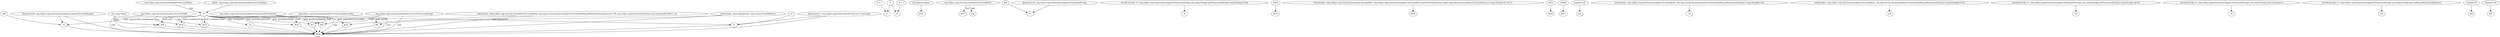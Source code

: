 digraph g {
0[label="r0"]
1[label="r1"]
0->1[label="field: supportedSecurityManager"]
2[label="$r16"]
0->2[label="field: condAdminTable"]
3[label="$r15"]
4[label="$r20"]
3->4[label=""]
5[label="java.lang.Object"]
6[label="$r8"]
5->6[label="type"]
7[label="@parameter1: org.eclipse.osgi.framework.internal.core.Framework"]
8[label="r2"]
7->8[label=""]
9[label="$r21"]
0->9[label="field: permAdminDefaults"]
10[label="i3 + 1"]
11[label="i3"]
10->11[label=""]
12[label="@caughtexception"]
13[label="$r22"]
12->13[label=""]
6->4[label=""]
14[label="$r7"]
0->14[label="field: permAdminTable"]
15[label="org.eclipse.osgi.internal.permadmin.SecurityRow[]"]
16[label="$r17"]
15->16[label="type"]
17[label="org.eclipse.osgi.internal.permadmin.SecurePermissionStorage"]
18[label="$r9"]
17->18[label="type"]
18->4[label=""]
0->8[label="field: framework"]
19[label="staticinvoke <org.eclipse.osgi.internal.permadmin.SecurityAdmin: org.osgi.service.permissionadmin.PermissionInfo[] getPermissionInfos(java.net.URL,org.eclipse.osgi.framework.internal.core.Framework)>($r11, r2)"]
19->4[label=""]
20[label="$r12"]
19->20[label=""]
21[label="0"]
21->11[label=""]
22[label="r26"]
15->22[label="type"]
23[label="i5"]
21->23[label=""]
24[label="org.eclipse.osgi.internal.permadmin.PermissionInfoCollection"]
24->4[label="type"]
25[label="$r5"]
26[label="r3"]
25->26[label=""]
0->20[label="field: impliedPermissionInfos"]
24->9[label="type"]
27[label="$l0"]
0->27[label="field: nextID"]
28[label="interfaceinvoke r3.<org.eclipse.osgi.framework.adaptor.PermissionStorage: java.lang.String[] getPermissionData(java.lang.String)>(null)"]
29[label="r4"]
28->29[label=""]
5->4[label="type"]
30[label="i5 + 1"]
30->23[label=""]
0->3[label="field: condAdminTable"]
31[label="0L"]
31->4[label=""]
32[label="r6[i3]"]
33[label="$r19"]
32->33[label=""]
9->4[label=""]
0->6[label="field: lock"]
34[label="staticinvoke <org.eclipse.osgi.internal.permadmin.SecurityRow: org.eclipse.osgi.internal.permadmin.SecurityRow createSecurityRow(org.eclipse.osgi.internal.permadmin.SecurityAdmin,java.lang.String)>(r0, $r13)"]
35[label="$r14"]
34->35[label=""]
27->4[label=""]
36[label="r6[i3]"]
37[label="$r18"]
36->37[label=""]
38[label="r25[i5]"]
39[label="$r13"]
38->39[label=""]
40[label="@parameter0: org.eclipse.osgi.internal.permadmin.EquinoxSecurityManager"]
40->4[label=""]
8->4[label=""]
0->18[label="field: permissionStorage"]
41[label="org.eclipse.osgi.internal.permadmin.PermissionAdminTable"]
41->14[label="type"]
42[label="lengthof r25"]
43[label="$i1"]
42->43[label=""]
44[label="staticinvoke <org.eclipse.osgi.internal.permadmin.SecurityAdmin: org.osgi.service.permissionadmin.PermissionInfo[] getPermissionInfos(java.lang.String[])>(r4)"]
45[label="r5"]
44->45[label=""]
1->4[label=""]
46[label="staticinvoke <org.eclipse.osgi.internal.permadmin.SecurityAdmin: org.osgi.service.permissionadmin.PermissionInfo[] getPermissionInfos(java.lang.String[])>(r23)"]
47[label="r24"]
46->47[label=""]
41->4[label="type"]
48[label="staticinvoke <java.lang.System: long currentTimeMillis()>()"]
48->27[label=""]
49[label="null"]
49->1[label=""]
50[label="@parameter2: org.eclipse.osgi.framework.adaptor.PermissionStorage"]
50->26[label=""]
7->4[label=""]
51[label="org.eclipse.osgi.internal.permadmin.SecurityAdmin"]
51->0[label="type"]
48->4[label=""]
52[label="interfaceinvoke r3.<org.eclipse.osgi.framework.adaptor.PermissionStorage: java.lang.String[] getPermissionData(java.lang.String)>($r18)"]
53[label="r23"]
52->53[label=""]
54[label="org.eclipse.osgi.internal.permadmin.SecurityTable"]
54->3[label="type"]
40->1[label=""]
55[label="@this: org.eclipse.osgi.internal.permadmin.SecurityAdmin"]
55->0[label=""]
56[label="interfaceinvoke r3.<org.eclipse.osgi.framework.adaptor.PermissionStorage: java.lang.String[] getLocations()>()"]
57[label="r6"]
56->57[label=""]
0->31[label="field: timeStamp"]
58[label="interfaceinvoke r3.<org.eclipse.osgi.framework.adaptor.PermissionStorage: java.lang.String[] getConditionalPermissionInfos()>()"]
59[label="r25"]
58->59[label=""]
17->4[label="type"]
14->4[label=""]
60[label="lengthof r6"]
61[label="$i4"]
60->61[label=""]
54->4[label="type"]
62[label="r0"]
62->8[label=""]
63[label="lengthof r26"]
64[label="$i2"]
63->64[label=""]
20->4[label=""]
2->4[label=""]
54->2[label="type"]
}